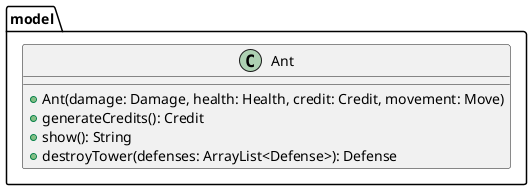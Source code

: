 @startuml
'https://plantuml.com/class-diagram
package model {
    class Ant {
        + Ant(damage: Damage, health: Health, credit: Credit, movement: Move)
        + generateCredits(): Credit
        + show(): String
        + destroyTower(defenses: ArrayList<Defense>): Defense
    }
}
@enduml